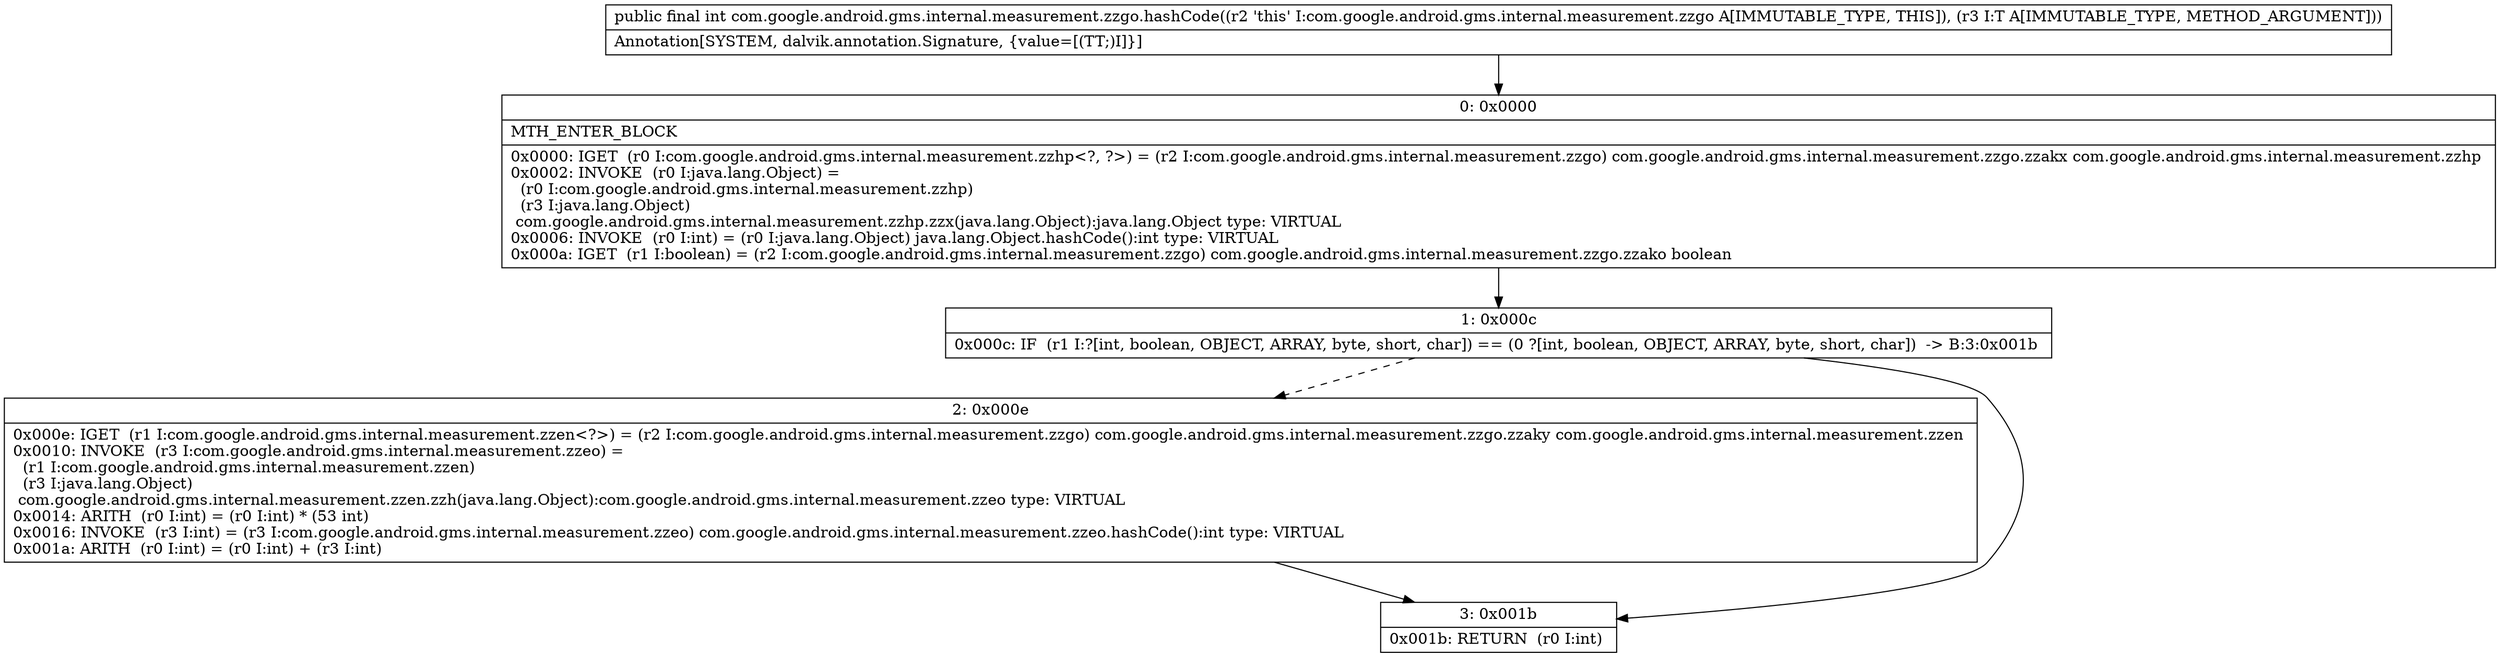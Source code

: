 digraph "CFG forcom.google.android.gms.internal.measurement.zzgo.hashCode(Ljava\/lang\/Object;)I" {
Node_0 [shape=record,label="{0\:\ 0x0000|MTH_ENTER_BLOCK\l|0x0000: IGET  (r0 I:com.google.android.gms.internal.measurement.zzhp\<?, ?\>) = (r2 I:com.google.android.gms.internal.measurement.zzgo) com.google.android.gms.internal.measurement.zzgo.zzakx com.google.android.gms.internal.measurement.zzhp \l0x0002: INVOKE  (r0 I:java.lang.Object) = \l  (r0 I:com.google.android.gms.internal.measurement.zzhp)\l  (r3 I:java.lang.Object)\l com.google.android.gms.internal.measurement.zzhp.zzx(java.lang.Object):java.lang.Object type: VIRTUAL \l0x0006: INVOKE  (r0 I:int) = (r0 I:java.lang.Object) java.lang.Object.hashCode():int type: VIRTUAL \l0x000a: IGET  (r1 I:boolean) = (r2 I:com.google.android.gms.internal.measurement.zzgo) com.google.android.gms.internal.measurement.zzgo.zzako boolean \l}"];
Node_1 [shape=record,label="{1\:\ 0x000c|0x000c: IF  (r1 I:?[int, boolean, OBJECT, ARRAY, byte, short, char]) == (0 ?[int, boolean, OBJECT, ARRAY, byte, short, char])  \-\> B:3:0x001b \l}"];
Node_2 [shape=record,label="{2\:\ 0x000e|0x000e: IGET  (r1 I:com.google.android.gms.internal.measurement.zzen\<?\>) = (r2 I:com.google.android.gms.internal.measurement.zzgo) com.google.android.gms.internal.measurement.zzgo.zzaky com.google.android.gms.internal.measurement.zzen \l0x0010: INVOKE  (r3 I:com.google.android.gms.internal.measurement.zzeo) = \l  (r1 I:com.google.android.gms.internal.measurement.zzen)\l  (r3 I:java.lang.Object)\l com.google.android.gms.internal.measurement.zzen.zzh(java.lang.Object):com.google.android.gms.internal.measurement.zzeo type: VIRTUAL \l0x0014: ARITH  (r0 I:int) = (r0 I:int) * (53 int) \l0x0016: INVOKE  (r3 I:int) = (r3 I:com.google.android.gms.internal.measurement.zzeo) com.google.android.gms.internal.measurement.zzeo.hashCode():int type: VIRTUAL \l0x001a: ARITH  (r0 I:int) = (r0 I:int) + (r3 I:int) \l}"];
Node_3 [shape=record,label="{3\:\ 0x001b|0x001b: RETURN  (r0 I:int) \l}"];
MethodNode[shape=record,label="{public final int com.google.android.gms.internal.measurement.zzgo.hashCode((r2 'this' I:com.google.android.gms.internal.measurement.zzgo A[IMMUTABLE_TYPE, THIS]), (r3 I:T A[IMMUTABLE_TYPE, METHOD_ARGUMENT]))  | Annotation[SYSTEM, dalvik.annotation.Signature, \{value=[(TT;)I]\}]\l}"];
MethodNode -> Node_0;
Node_0 -> Node_1;
Node_1 -> Node_2[style=dashed];
Node_1 -> Node_3;
Node_2 -> Node_3;
}

